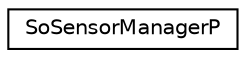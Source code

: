 digraph "Graphical Class Hierarchy"
{
 // LATEX_PDF_SIZE
  edge [fontname="Helvetica",fontsize="10",labelfontname="Helvetica",labelfontsize="10"];
  node [fontname="Helvetica",fontsize="10",shape=record];
  rankdir="LR";
  Node0 [label="SoSensorManagerP",height=0.2,width=0.4,color="black", fillcolor="white", style="filled",URL="$classSoSensorManagerP.html",tooltip=" "];
}
